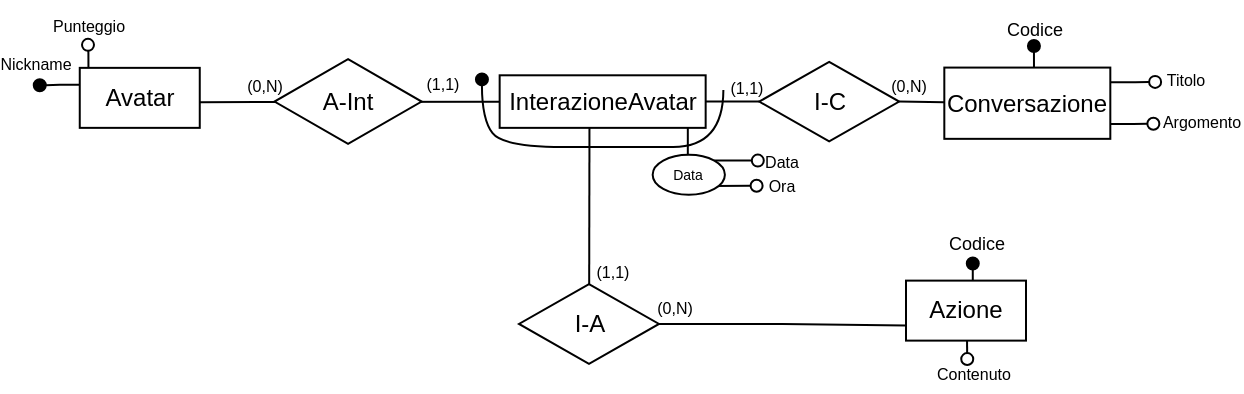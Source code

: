 <mxfile version="24.4.0" type="device">
  <diagram name="Pagina-1" id="ITQCaMQIl-Ct46ZTFTc6">
    <mxGraphModel dx="609" dy="356" grid="1" gridSize="10" guides="1" tooltips="1" connect="1" arrows="1" fold="1" page="1" pageScale="1" pageWidth="827" pageHeight="1169" math="0" shadow="0">
      <root>
        <mxCell id="0" />
        <mxCell id="1" parent="0" />
        <mxCell id="HE3KCyicL9sim1AN-vGF-1" value="&lt;font style=&quot;font-size: 8px;&quot;&gt;Argomento&lt;/font&gt;" style="text;html=1;align=center;verticalAlign=middle;whiteSpace=wrap;rounded=1;strokeColor=none;" parent="1" vertex="1">
          <mxGeometry x="767.7" y="495.42" width="40" height="19" as="geometry" />
        </mxCell>
        <mxCell id="HE3KCyicL9sim1AN-vGF-2" style="edgeStyle=orthogonalEdgeStyle;rounded=0;orthogonalLoop=1;jettySize=auto;html=1;exitX=0.5;exitY=1;exitDx=0;exitDy=0;" parent="1" edge="1">
          <mxGeometry relative="1" as="geometry">
            <mxPoint x="403.64" y="481.51" as="sourcePoint" />
            <mxPoint x="403.64" y="481.51" as="targetPoint" />
          </mxGeometry>
        </mxCell>
        <mxCell id="HE3KCyicL9sim1AN-vGF-3" style="edgeStyle=orthogonalEdgeStyle;rounded=0;orthogonalLoop=1;jettySize=auto;html=1;exitX=0.5;exitY=1;exitDx=0;exitDy=0;" parent="1" edge="1">
          <mxGeometry relative="1" as="geometry">
            <mxPoint x="609.24" y="474.7" as="sourcePoint" />
            <mxPoint x="609.24" y="474.7" as="targetPoint" />
          </mxGeometry>
        </mxCell>
        <mxCell id="HE3KCyicL9sim1AN-vGF-4" style="edgeStyle=orthogonalEdgeStyle;rounded=0;orthogonalLoop=1;jettySize=auto;html=1;exitX=0.5;exitY=1;exitDx=0;exitDy=0;" parent="1" edge="1">
          <mxGeometry relative="1" as="geometry">
            <mxPoint x="627.24" y="473.79" as="sourcePoint" />
            <mxPoint x="627.24" y="473.79" as="targetPoint" />
          </mxGeometry>
        </mxCell>
        <mxCell id="HE3KCyicL9sim1AN-vGF-5" value="&lt;font style=&quot;font-size: 8px;&quot;&gt;(0,N)&lt;/font&gt;" style="text;html=1;align=center;verticalAlign=middle;whiteSpace=wrap;rounded=1;strokeColor=none;glass=0;" parent="1" vertex="1">
          <mxGeometry x="630.44" y="483.67" width="22.5" height="6.75" as="geometry" />
        </mxCell>
        <mxCell id="HE3KCyicL9sim1AN-vGF-6" value="" style="endArrow=none;html=1;rounded=0;entryX=1;entryY=0.5;entryDx=0;entryDy=0;" parent="1" source="HE3KCyicL9sim1AN-vGF-39" target="HE3KCyicL9sim1AN-vGF-44" edge="1">
          <mxGeometry width="50" height="50" relative="1" as="geometry">
            <mxPoint x="672.74" y="505.61" as="sourcePoint" />
            <mxPoint x="419.62" y="504.54" as="targetPoint" />
          </mxGeometry>
        </mxCell>
        <mxCell id="HE3KCyicL9sim1AN-vGF-7" value="&lt;span style=&quot;font-size: 8px;&quot;&gt;(1,1)&lt;/span&gt;" style="text;html=1;align=center;verticalAlign=middle;whiteSpace=wrap;rounded=1;strokeColor=none;glass=0;" parent="1" vertex="1">
          <mxGeometry x="397.17" y="482.65" width="22.5" height="6.75" as="geometry" />
        </mxCell>
        <mxCell id="HE3KCyicL9sim1AN-vGF-8" value="&lt;span style=&quot;font-size: 8px;&quot;&gt;(1,1)&lt;/span&gt;" style="text;html=1;align=center;verticalAlign=middle;whiteSpace=wrap;rounded=1;strokeColor=none;glass=0;" parent="1" vertex="1">
          <mxGeometry x="549.45" y="484.69" width="22.5" height="6.75" as="geometry" />
        </mxCell>
        <mxCell id="HE3KCyicL9sim1AN-vGF-10" value="&lt;font style=&quot;font-size: 8px;&quot;&gt;(0,N)&lt;/font&gt;" style="text;html=1;align=center;verticalAlign=middle;whiteSpace=wrap;rounded=1;strokeColor=none;glass=0;" parent="1" vertex="1">
          <mxGeometry x="307.57" y="482.65" width="22.5" height="8.79" as="geometry" />
        </mxCell>
        <mxCell id="HE3KCyicL9sim1AN-vGF-11" value="&lt;span style=&quot;font-size: 8px;&quot;&gt;(1,1)&lt;/span&gt;" style="text;html=1;align=center;verticalAlign=middle;whiteSpace=wrap;rounded=1;strokeColor=none;glass=0;" parent="1" vertex="1">
          <mxGeometry x="481.5" y="576.21" width="22.5" height="6.75" as="geometry" />
        </mxCell>
        <mxCell id="HE3KCyicL9sim1AN-vGF-12" value="&lt;font style=&quot;font-size: 8px;&quot;&gt;(0,N)&lt;/font&gt;" style="text;html=1;align=center;verticalAlign=middle;whiteSpace=wrap;rounded=1;strokeColor=none;glass=0;" parent="1" vertex="1">
          <mxGeometry x="513.33" y="594.08" width="22.5" height="8.79" as="geometry" />
        </mxCell>
        <mxCell id="HE3KCyicL9sim1AN-vGF-14" value="&lt;font style=&quot;font-size: 8px;&quot;&gt;Ora&lt;/font&gt;" style="text;html=1;align=center;verticalAlign=middle;whiteSpace=wrap;rounded=1;strokeColor=none;glass=0;" parent="1" vertex="1">
          <mxGeometry x="563.33" y="530.87" width="30" height="11.5" as="geometry" />
        </mxCell>
        <mxCell id="HE3KCyicL9sim1AN-vGF-15" style="edgeStyle=orthogonalEdgeStyle;rounded=0;orthogonalLoop=1;jettySize=auto;html=1;exitX=1;exitY=1;exitDx=0;exitDy=0;endArrow=oval;endFill=0;" parent="1" edge="1">
          <mxGeometry relative="1" as="geometry">
            <mxPoint x="544.156" y="537.943" as="sourcePoint" />
            <mxPoint x="565.33" y="537.8" as="targetPoint" />
          </mxGeometry>
        </mxCell>
        <mxCell id="HE3KCyicL9sim1AN-vGF-16" value="&lt;font style=&quot;font-size: 8px;&quot;&gt;Data&lt;/font&gt;" style="text;html=1;align=center;verticalAlign=middle;whiteSpace=wrap;rounded=1;strokeColor=none;glass=0;" parent="1" vertex="1">
          <mxGeometry x="563.33" y="522.0" width="30" height="6.5" as="geometry" />
        </mxCell>
        <mxCell id="HE3KCyicL9sim1AN-vGF-17" style="edgeStyle=orthogonalEdgeStyle;rounded=0;orthogonalLoop=1;jettySize=auto;html=1;exitX=1;exitY=0;exitDx=0;exitDy=0;entryX=0.086;entryY=0.404;entryDx=0;entryDy=0;entryPerimeter=0;endArrow=oval;endFill=0;" parent="1" source="HE3KCyicL9sim1AN-vGF-43" target="HE3KCyicL9sim1AN-vGF-16" edge="1">
          <mxGeometry relative="1" as="geometry" />
        </mxCell>
        <mxCell id="HE3KCyicL9sim1AN-vGF-18" value="&lt;font style=&quot;font-size: 9px;&quot;&gt;Codice&lt;/font&gt;" style="text;html=1;align=center;verticalAlign=middle;whiteSpace=wrap;rounded=0;" parent="1" vertex="1">
          <mxGeometry x="682.74" y="450.0" width="42.67" height="17.9" as="geometry" />
        </mxCell>
        <mxCell id="HE3KCyicL9sim1AN-vGF-19" style="edgeStyle=orthogonalEdgeStyle;rounded=0;orthogonalLoop=1;jettySize=auto;html=1;exitX=0.75;exitY=0;exitDx=0;exitDy=0;endArrow=oval;endFill=1;" parent="1" edge="1">
          <mxGeometry relative="1" as="geometry">
            <mxPoint x="705.97" y="484.02" as="sourcePoint" />
            <mxPoint x="703.97" y="468.02" as="targetPoint" />
          </mxGeometry>
        </mxCell>
        <mxCell id="HE3KCyicL9sim1AN-vGF-21" style="edgeStyle=orthogonalEdgeStyle;rounded=0;orthogonalLoop=1;jettySize=auto;html=1;exitX=1.002;exitY=0.482;exitDx=0;exitDy=0;endArrow=oval;endFill=0;entryX=-0.112;entryY=0.718;entryDx=0;entryDy=0;entryPerimeter=0;exitPerimeter=0;" parent="1" edge="1">
          <mxGeometry relative="1" as="geometry">
            <mxPoint x="740.44" y="506.964" as="sourcePoint" />
            <mxPoint x="763.68" y="506.84" as="targetPoint" />
            <Array as="points">
              <mxPoint x="753.69" y="506.84" />
            </Array>
          </mxGeometry>
        </mxCell>
        <mxCell id="HE3KCyicL9sim1AN-vGF-32" style="edgeStyle=orthogonalEdgeStyle;rounded=0;orthogonalLoop=1;jettySize=auto;html=1;exitX=1.002;exitY=0.482;exitDx=0;exitDy=0;endArrow=oval;endFill=0;entryX=-0.112;entryY=0.718;entryDx=0;entryDy=0;entryPerimeter=0;exitPerimeter=0;" parent="1" edge="1">
          <mxGeometry relative="1" as="geometry">
            <mxPoint x="741.32" y="486.074" as="sourcePoint" />
            <mxPoint x="764.56" y="485.95" as="targetPoint" />
            <Array as="points">
              <mxPoint x="754.57" y="485.95" />
            </Array>
          </mxGeometry>
        </mxCell>
        <mxCell id="HE3KCyicL9sim1AN-vGF-33" value="&lt;font style=&quot;font-size: 8px;&quot;&gt;Titolo&lt;/font&gt;" style="text;html=1;align=center;verticalAlign=middle;whiteSpace=wrap;rounded=1;strokeColor=none;" parent="1" vertex="1">
          <mxGeometry x="760.31" y="474.24" width="40" height="19" as="geometry" />
        </mxCell>
        <mxCell id="HE3KCyicL9sim1AN-vGF-34" value="Conversazione" style="whiteSpace=wrap;html=1;align=center;" parent="1" vertex="1">
          <mxGeometry x="659.16" y="478.79" width="83" height="35.63" as="geometry" />
        </mxCell>
        <mxCell id="HE3KCyicL9sim1AN-vGF-37" value="" style="endArrow=none;html=1;rounded=0;" parent="1" target="HE3KCyicL9sim1AN-vGF-44" edge="1">
          <mxGeometry width="50" height="50" relative="1" as="geometry">
            <mxPoint x="287" y="496.08" as="sourcePoint" />
            <mxPoint x="433.5" y="496.08" as="targetPoint" />
          </mxGeometry>
        </mxCell>
        <mxCell id="HE3KCyicL9sim1AN-vGF-38" value="" style="endArrow=none;html=1;rounded=0;entryX=1;entryY=0.5;entryDx=0;entryDy=0;" parent="1" source="HE3KCyicL9sim1AN-vGF-34" target="HE3KCyicL9sim1AN-vGF-39" edge="1">
          <mxGeometry width="50" height="50" relative="1" as="geometry">
            <mxPoint x="672.74" y="505.61" as="sourcePoint" />
            <mxPoint x="539.5" y="496.08" as="targetPoint" />
          </mxGeometry>
        </mxCell>
        <mxCell id="HE3KCyicL9sim1AN-vGF-39" value="I-C" style="shape=rhombus;perimeter=rhombusPerimeter;whiteSpace=wrap;html=1;align=center;" parent="1" vertex="1">
          <mxGeometry x="566.59" y="475.89" width="70" height="39.81" as="geometry" />
        </mxCell>
        <mxCell id="HE3KCyicL9sim1AN-vGF-40" value="" style="endArrow=none;html=1;rounded=0;entryX=0.5;entryY=0;entryDx=0;entryDy=0;exitX=0.436;exitY=0.956;exitDx=0;exitDy=0;exitPerimeter=0;" parent="1" source="HE3KCyicL9sim1AN-vGF-44" edge="1">
          <mxGeometry width="50" height="50" relative="1" as="geometry">
            <mxPoint x="522.94" y="655.51" as="sourcePoint" />
            <mxPoint x="481.59" y="588.1" as="targetPoint" />
          </mxGeometry>
        </mxCell>
        <mxCell id="HE3KCyicL9sim1AN-vGF-41" value="" style="endArrow=none;html=1;rounded=0;" parent="1" edge="1">
          <mxGeometry width="50" height="50" relative="1" as="geometry">
            <mxPoint x="530.91" y="528.5" as="sourcePoint" />
            <mxPoint x="530.91" y="508.5" as="targetPoint" />
          </mxGeometry>
        </mxCell>
        <mxCell id="HE3KCyicL9sim1AN-vGF-42" value="A-Int" style="shape=rhombus;perimeter=rhombusPerimeter;whiteSpace=wrap;html=1;align=center;" parent="1" vertex="1">
          <mxGeometry x="324.25" y="474.61" width="73.56" height="42.36" as="geometry" />
        </mxCell>
        <mxCell id="HE3KCyicL9sim1AN-vGF-43" value="&lt;p style=&quot;line-height: 110%;&quot;&gt;&lt;font style=&quot;font-size: 7px;&quot;&gt;Data&lt;/font&gt;&lt;/p&gt;" style="ellipse;whiteSpace=wrap;html=1;" parent="1" vertex="1">
          <mxGeometry x="513.33" y="522.37" width="36.12" height="20" as="geometry" />
        </mxCell>
        <mxCell id="HE3KCyicL9sim1AN-vGF-44" value="InterazioneAvatar" style="whiteSpace=wrap;html=1;align=center;" parent="1" vertex="1">
          <mxGeometry x="436.83" y="482.65" width="103" height="26.28" as="geometry" />
        </mxCell>
        <mxCell id="HE3KCyicL9sim1AN-vGF-61" style="edgeStyle=orthogonalEdgeStyle;rounded=0;orthogonalLoop=1;jettySize=auto;html=1;exitX=1;exitY=0.5;exitDx=0;exitDy=0;entryX=0;entryY=0.75;entryDx=0;entryDy=0;endArrow=none;endFill=0;" parent="1" source="HE3KCyicL9sim1AN-vGF-45" target="HE3KCyicL9sim1AN-vGF-60" edge="1">
          <mxGeometry relative="1" as="geometry" />
        </mxCell>
        <mxCell id="HE3KCyicL9sim1AN-vGF-45" value="I-A" style="shape=rhombus;perimeter=rhombusPerimeter;whiteSpace=wrap;html=1;align=center;" parent="1" vertex="1">
          <mxGeometry x="446.5" y="587.08" width="70" height="39.81" as="geometry" />
        </mxCell>
        <mxCell id="HE3KCyicL9sim1AN-vGF-52" value="&lt;font style=&quot;font-size: 9px;&quot;&gt;Codice&lt;/font&gt;" style="text;html=1;align=center;verticalAlign=middle;whiteSpace=wrap;rounded=0;" parent="1" vertex="1">
          <mxGeometry x="653.77" y="556.15" width="42.67" height="20.03" as="geometry" />
        </mxCell>
        <mxCell id="HE3KCyicL9sim1AN-vGF-53" style="edgeStyle=orthogonalEdgeStyle;rounded=0;orthogonalLoop=1;jettySize=auto;html=1;exitX=0.75;exitY=0;exitDx=0;exitDy=0;endArrow=oval;endFill=1;" parent="1" edge="1">
          <mxGeometry relative="1" as="geometry">
            <mxPoint x="675.39" y="592.74" as="sourcePoint" />
            <mxPoint x="673.39" y="576.74" as="targetPoint" />
          </mxGeometry>
        </mxCell>
        <mxCell id="HE3KCyicL9sim1AN-vGF-58" value="&lt;span style=&quot;font-size: 8px;&quot;&gt;Contenuto&lt;/span&gt;" style="text;html=1;align=center;verticalAlign=middle;whiteSpace=wrap;rounded=1;strokeColor=none;" parent="1" vertex="1">
          <mxGeometry x="653.77" y="620.79" width="40" height="20" as="geometry" />
        </mxCell>
        <mxCell id="HE3KCyicL9sim1AN-vGF-59" style="edgeStyle=orthogonalEdgeStyle;rounded=0;orthogonalLoop=1;jettySize=auto;html=1;exitX=0.75;exitY=1;exitDx=0;exitDy=0;entryX=0.578;entryY=0.124;entryDx=0;entryDy=0;entryPerimeter=0;endArrow=oval;endFill=0;" parent="1" edge="1">
          <mxGeometry relative="1" as="geometry">
            <mxPoint x="670.5" y="614.07" as="sourcePoint" />
            <mxPoint x="670.62" y="624.539" as="targetPoint" />
          </mxGeometry>
        </mxCell>
        <mxCell id="HE3KCyicL9sim1AN-vGF-60" value="Azione" style="whiteSpace=wrap;html=1;align=center;" parent="1" vertex="1">
          <mxGeometry x="640.0" y="585.31" width="60" height="30" as="geometry" />
        </mxCell>
        <mxCell id="HE3KCyicL9sim1AN-vGF-62" value="Avatar" style="whiteSpace=wrap;html=1;align=center;" parent="1" vertex="1">
          <mxGeometry x="226.88" y="478.93" width="60" height="30" as="geometry" />
        </mxCell>
        <mxCell id="HE3KCyicL9sim1AN-vGF-63" value="&lt;font style=&quot;font-size: 8px;&quot;&gt;Punteggio&lt;/font&gt;" style="text;html=1;align=center;verticalAlign=middle;whiteSpace=wrap;rounded=1;strokeColor=none;" parent="1" vertex="1">
          <mxGeometry x="207" y="445.43" width="49" height="23" as="geometry" />
        </mxCell>
        <mxCell id="HE3KCyicL9sim1AN-vGF-64" style="edgeStyle=orthogonalEdgeStyle;rounded=0;orthogonalLoop=1;jettySize=auto;html=1;exitX=0;exitY=0.25;exitDx=0;exitDy=0;endArrow=oval;endFill=1;" parent="1" edge="1">
          <mxGeometry relative="1" as="geometry">
            <mxPoint x="206.88" y="487.66" as="targetPoint" />
            <mxPoint x="226.88" y="487.43" as="sourcePoint" />
            <Array as="points">
              <mxPoint x="216.88" y="487.66" />
            </Array>
          </mxGeometry>
        </mxCell>
        <mxCell id="HE3KCyicL9sim1AN-vGF-65" value="&lt;font style=&quot;font-size: 8px;&quot;&gt;Nickname&lt;/font&gt;" style="text;html=1;align=center;verticalAlign=middle;whiteSpace=wrap;rounded=1;strokeColor=none;" parent="1" vertex="1">
          <mxGeometry x="190" y="463.93" width="30" height="23.5" as="geometry" />
        </mxCell>
        <mxCell id="HE3KCyicL9sim1AN-vGF-67" style="edgeStyle=orthogonalEdgeStyle;rounded=0;orthogonalLoop=1;jettySize=auto;html=1;exitX=0.152;exitY=-0.053;exitDx=0;exitDy=0;endArrow=oval;endFill=0;exitPerimeter=0;" parent="1" edge="1">
          <mxGeometry relative="1" as="geometry">
            <mxPoint x="231" y="467.43" as="targetPoint" />
            <mxPoint x="231.23" y="478.84" as="sourcePoint" />
            <Array as="points">
              <mxPoint x="231.23" y="471.43" />
            </Array>
          </mxGeometry>
        </mxCell>
        <mxCell id="OlvfVQ3dfnXfQ9YPr_MX-1" value="" style="curved=1;endArrow=oval;html=1;rounded=0;endFill=1;" edge="1" parent="1">
          <mxGeometry width="50" height="50" relative="1" as="geometry">
            <mxPoint x="548.69" y="490.05" as="sourcePoint" />
            <mxPoint x="427.97" y="484.69" as="targetPoint" />
            <Array as="points">
              <mxPoint x="548.61" y="518.51" />
              <mxPoint x="498.61" y="518.51" />
              <mxPoint x="438.61" y="518.51" />
              <mxPoint x="427.97" y="504.69" />
            </Array>
          </mxGeometry>
        </mxCell>
      </root>
    </mxGraphModel>
  </diagram>
</mxfile>
